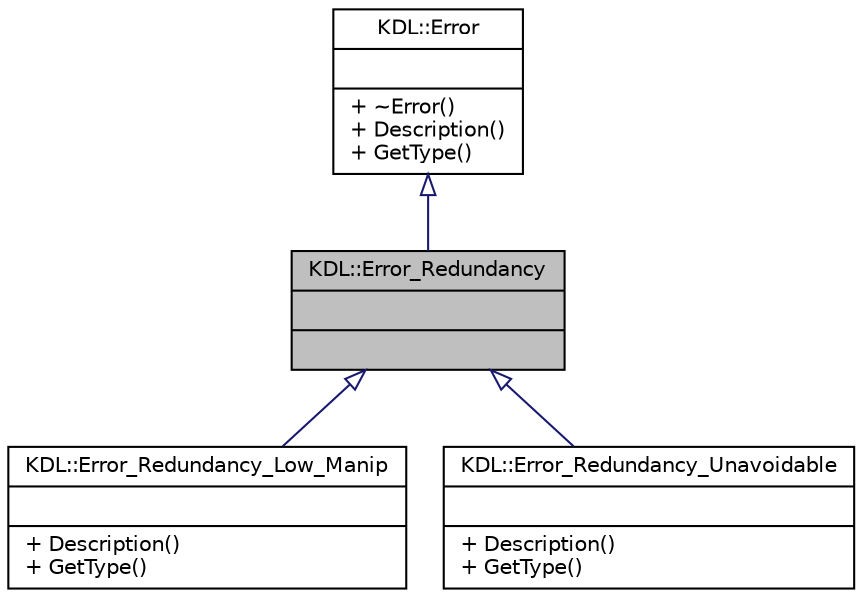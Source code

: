 digraph G
{
  edge [fontname="Helvetica",fontsize="10",labelfontname="Helvetica",labelfontsize="10"];
  node [fontname="Helvetica",fontsize="10",shape=record];
  Node1 [label="{KDL::Error_Redundancy\n||}",height=0.2,width=0.4,color="black", fillcolor="grey75", style="filled" fontcolor="black"];
  Node2 -> Node1 [dir=back,color="midnightblue",fontsize="10",style="solid",arrowtail="empty",fontname="Helvetica"];
  Node2 [label="{KDL::Error\n||+ ~Error()\l+ Description()\l+ GetType()\l}",height=0.2,width=0.4,color="black", fillcolor="white", style="filled",URL="$de/d0c/classKDL_1_1Error.html"];
  Node1 -> Node3 [dir=back,color="midnightblue",fontsize="10",style="solid",arrowtail="empty",fontname="Helvetica"];
  Node3 [label="{KDL::Error_Redundancy_Low_Manip\n||+ Description()\l+ GetType()\l}",height=0.2,width=0.4,color="black", fillcolor="white", style="filled",URL="$d9/dfa/classKDL_1_1Error__Redundancy__Low__Manip.html"];
  Node1 -> Node4 [dir=back,color="midnightblue",fontsize="10",style="solid",arrowtail="empty",fontname="Helvetica"];
  Node4 [label="{KDL::Error_Redundancy_Unavoidable\n||+ Description()\l+ GetType()\l}",height=0.2,width=0.4,color="black", fillcolor="white", style="filled",URL="$d9/d9c/classKDL_1_1Error__Redundancy__Unavoidable.html"];
}
